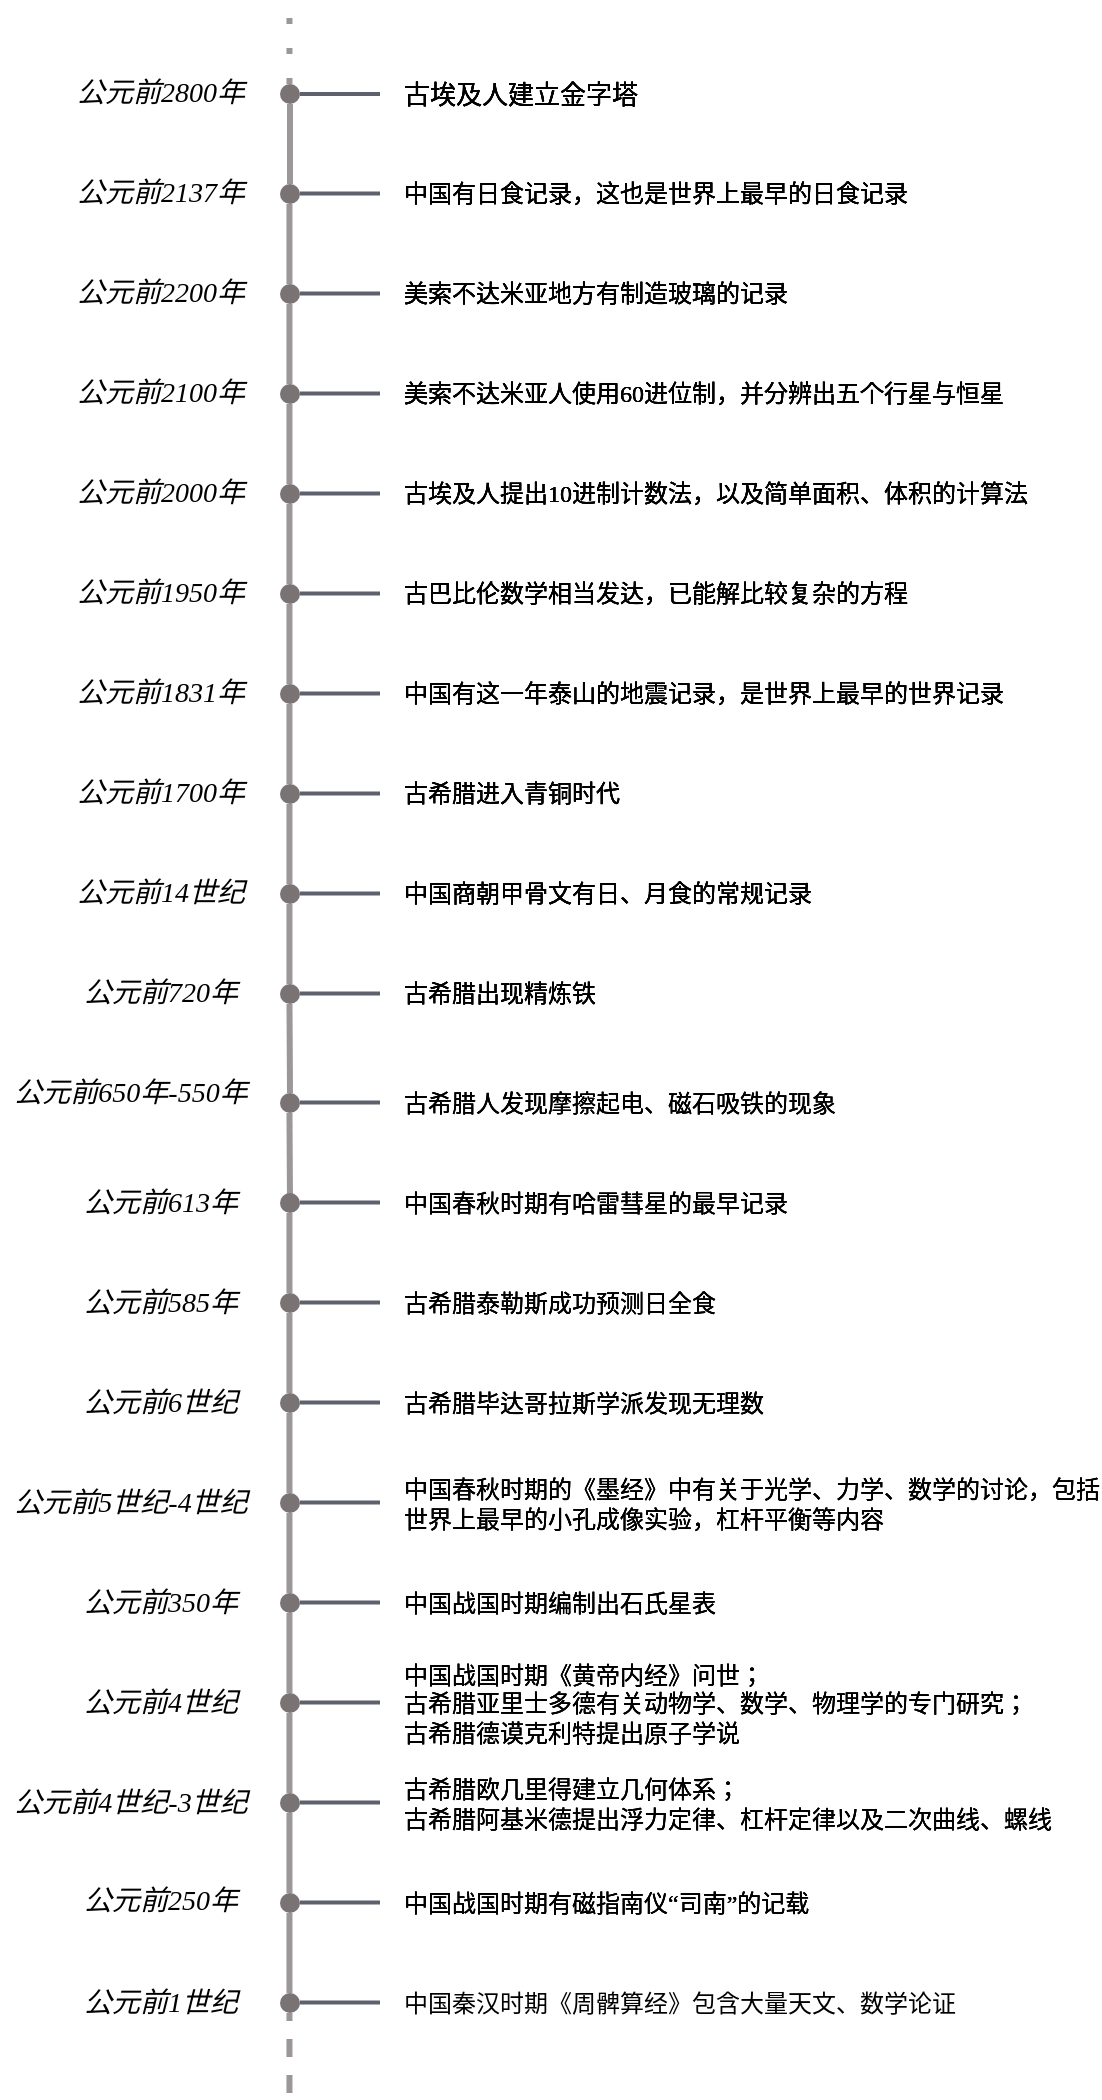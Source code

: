 <mxfile version="21.2.1" type="device">
  <diagram name="第 1 页" id="E8oEpTzGUvyuNaN51fWy">
    <mxGraphModel dx="1143" dy="477" grid="1" gridSize="10" guides="1" tooltips="1" connect="1" arrows="1" fold="1" page="1" pageScale="1" pageWidth="827" pageHeight="1169" math="0" shadow="0">
      <root>
        <mxCell id="0" />
        <mxCell id="1" parent="0" />
        <mxCell id="lFroKfWNAPlT9c4xP5ak-36" value="" style="ellipse;whiteSpace=wrap;html=1;aspect=fixed;strokeColor=none;fillColor=#7a7374;" vertex="1" parent="1">
          <mxGeometry x="180" y="80" width="10" height="10" as="geometry" />
        </mxCell>
        <mxCell id="lFroKfWNAPlT9c4xP5ak-37" value="" style="ellipse;whiteSpace=wrap;html=1;aspect=fixed;strokeColor=none;fillColor=#7a7374;" vertex="1" parent="1">
          <mxGeometry x="180" y="130" width="10" height="10" as="geometry" />
        </mxCell>
        <mxCell id="lFroKfWNAPlT9c4xP5ak-38" value="" style="ellipse;whiteSpace=wrap;html=1;aspect=fixed;strokeColor=none;fillColor=#7a7374;" vertex="1" parent="1">
          <mxGeometry x="180" y="180" width="10" height="10" as="geometry" />
        </mxCell>
        <mxCell id="lFroKfWNAPlT9c4xP5ak-39" value="" style="ellipse;whiteSpace=wrap;html=1;aspect=fixed;strokeColor=none;fillColor=#7a7374;" vertex="1" parent="1">
          <mxGeometry x="180" y="230" width="10" height="10" as="geometry" />
        </mxCell>
        <mxCell id="lFroKfWNAPlT9c4xP5ak-40" value="" style="ellipse;whiteSpace=wrap;html=1;aspect=fixed;strokeColor=none;fillColor=#7a7374;" vertex="1" parent="1">
          <mxGeometry x="180" y="280" width="10" height="10" as="geometry" />
        </mxCell>
        <mxCell id="lFroKfWNAPlT9c4xP5ak-41" value="" style="ellipse;whiteSpace=wrap;html=1;aspect=fixed;strokeColor=none;fillColor=#7a7374;" vertex="1" parent="1">
          <mxGeometry x="180" y="330" width="10" height="10" as="geometry" />
        </mxCell>
        <mxCell id="lFroKfWNAPlT9c4xP5ak-42" value="" style="ellipse;whiteSpace=wrap;html=1;aspect=fixed;strokeColor=none;fillColor=#7a7374;" vertex="1" parent="1">
          <mxGeometry x="180" y="380" width="10" height="10" as="geometry" />
        </mxCell>
        <mxCell id="lFroKfWNAPlT9c4xP5ak-43" value="" style="ellipse;whiteSpace=wrap;html=1;aspect=fixed;strokeColor=none;fillColor=#7a7374;" vertex="1" parent="1">
          <mxGeometry x="180" y="430" width="10" height="10" as="geometry" />
        </mxCell>
        <mxCell id="lFroKfWNAPlT9c4xP5ak-44" value="" style="ellipse;whiteSpace=wrap;html=1;aspect=fixed;strokeColor=none;fillColor=#7a7374;" vertex="1" parent="1">
          <mxGeometry x="180" y="480" width="10" height="10" as="geometry" />
        </mxCell>
        <mxCell id="lFroKfWNAPlT9c4xP5ak-45" value="" style="ellipse;whiteSpace=wrap;html=1;aspect=fixed;strokeColor=none;fillColor=#7a7374;" vertex="1" parent="1">
          <mxGeometry x="180" y="530" width="10" height="10" as="geometry" />
        </mxCell>
        <mxCell id="lFroKfWNAPlT9c4xP5ak-46" value="" style="ellipse;whiteSpace=wrap;html=1;aspect=fixed;strokeColor=none;fillColor=#7a7374;" vertex="1" parent="1">
          <mxGeometry x="180" y="584.5" width="10" height="10" as="geometry" />
        </mxCell>
        <mxCell id="lFroKfWNAPlT9c4xP5ak-47" value="" style="ellipse;whiteSpace=wrap;html=1;aspect=fixed;strokeColor=none;fillColor=#7a7374;" vertex="1" parent="1">
          <mxGeometry x="180" y="634.5" width="10" height="10" as="geometry" />
        </mxCell>
        <mxCell id="lFroKfWNAPlT9c4xP5ak-48" value="" style="ellipse;whiteSpace=wrap;html=1;aspect=fixed;strokeColor=none;fillColor=#7a7374;" vertex="1" parent="1">
          <mxGeometry x="180" y="684.5" width="10" height="10" as="geometry" />
        </mxCell>
        <mxCell id="lFroKfWNAPlT9c4xP5ak-49" value="" style="ellipse;whiteSpace=wrap;html=1;aspect=fixed;strokeColor=none;fillColor=#7a7374;" vertex="1" parent="1">
          <mxGeometry x="180" y="734.5" width="10" height="10" as="geometry" />
        </mxCell>
        <mxCell id="lFroKfWNAPlT9c4xP5ak-50" value="" style="ellipse;whiteSpace=wrap;html=1;aspect=fixed;strokeColor=none;fillColor=#7a7374;" vertex="1" parent="1">
          <mxGeometry x="180" y="784.5" width="10" height="10" as="geometry" />
        </mxCell>
        <mxCell id="lFroKfWNAPlT9c4xP5ak-51" value="" style="ellipse;whiteSpace=wrap;html=1;aspect=fixed;strokeColor=none;fillColor=#7a7374;" vertex="1" parent="1">
          <mxGeometry x="180" y="834.5" width="10" height="10" as="geometry" />
        </mxCell>
        <mxCell id="lFroKfWNAPlT9c4xP5ak-52" value="" style="ellipse;whiteSpace=wrap;html=1;aspect=fixed;strokeColor=none;fillColor=#7a7374;" vertex="1" parent="1">
          <mxGeometry x="180" y="884.5" width="10" height="10" as="geometry" />
        </mxCell>
        <mxCell id="lFroKfWNAPlT9c4xP5ak-53" value="" style="ellipse;whiteSpace=wrap;html=1;aspect=fixed;strokeColor=none;fillColor=#7a7374;" vertex="1" parent="1">
          <mxGeometry x="180" y="934.5" width="10" height="10" as="geometry" />
        </mxCell>
        <mxCell id="lFroKfWNAPlT9c4xP5ak-54" value="" style="ellipse;whiteSpace=wrap;html=1;aspect=fixed;strokeColor=none;fillColor=#7a7374;" vertex="1" parent="1">
          <mxGeometry x="180" y="984.5" width="10" height="10" as="geometry" />
        </mxCell>
        <mxCell id="lFroKfWNAPlT9c4xP5ak-55" value="" style="ellipse;whiteSpace=wrap;html=1;aspect=fixed;strokeColor=none;fillColor=#7a7374;" vertex="1" parent="1">
          <mxGeometry x="180" y="1034.5" width="10" height="10" as="geometry" />
        </mxCell>
        <mxCell id="lFroKfWNAPlT9c4xP5ak-58" value="" style="endArrow=none;html=1;rounded=1;entryX=0.5;entryY=1;entryDx=0;entryDy=0;exitX=0.5;exitY=0;exitDx=0;exitDy=0;strokeColor=#7a7374;strokeWidth=3;opacity=75;" edge="1" parent="1" source="lFroKfWNAPlT9c4xP5ak-37" target="lFroKfWNAPlT9c4xP5ak-36">
          <mxGeometry width="50" height="50" relative="1" as="geometry">
            <mxPoint x="200" y="130" as="sourcePoint" />
            <mxPoint x="260" y="100" as="targetPoint" />
          </mxGeometry>
        </mxCell>
        <mxCell id="lFroKfWNAPlT9c4xP5ak-59" value="" style="endArrow=none;html=1;rounded=1;entryX=0.5;entryY=1;entryDx=0;entryDy=0;exitX=0.5;exitY=0;exitDx=0;exitDy=0;strokeColor=#7a7374;strokeWidth=3;opacity=75;dashed=1;dashPattern=1 4;" edge="1" parent="1">
          <mxGeometry width="50" height="50" relative="1" as="geometry">
            <mxPoint x="184.74" y="80" as="sourcePoint" />
            <mxPoint x="184.74" y="40" as="targetPoint" />
          </mxGeometry>
        </mxCell>
        <mxCell id="lFroKfWNAPlT9c4xP5ak-60" value="" style="endArrow=none;html=1;rounded=1;entryX=0.5;entryY=1;entryDx=0;entryDy=0;exitX=0.5;exitY=0;exitDx=0;exitDy=0;strokeColor=#7a7374;strokeWidth=3;opacity=75;" edge="1" parent="1">
          <mxGeometry width="50" height="50" relative="1" as="geometry">
            <mxPoint x="184.74" y="180" as="sourcePoint" />
            <mxPoint x="184.74" y="140" as="targetPoint" />
          </mxGeometry>
        </mxCell>
        <mxCell id="lFroKfWNAPlT9c4xP5ak-61" value="" style="endArrow=none;html=1;rounded=1;entryX=0.5;entryY=1;entryDx=0;entryDy=0;exitX=0.5;exitY=0;exitDx=0;exitDy=0;strokeColor=#7a7374;strokeWidth=3;opacity=75;" edge="1" parent="1">
          <mxGeometry width="50" height="50" relative="1" as="geometry">
            <mxPoint x="184.74" y="230" as="sourcePoint" />
            <mxPoint x="184.74" y="190" as="targetPoint" />
          </mxGeometry>
        </mxCell>
        <mxCell id="lFroKfWNAPlT9c4xP5ak-62" value="" style="endArrow=none;html=1;rounded=1;entryX=0.5;entryY=1;entryDx=0;entryDy=0;exitX=0.5;exitY=0;exitDx=0;exitDy=0;strokeColor=#7a7374;strokeWidth=3;opacity=75;" edge="1" parent="1">
          <mxGeometry width="50" height="50" relative="1" as="geometry">
            <mxPoint x="184.74" y="280" as="sourcePoint" />
            <mxPoint x="184.74" y="240" as="targetPoint" />
          </mxGeometry>
        </mxCell>
        <mxCell id="lFroKfWNAPlT9c4xP5ak-63" value="" style="endArrow=none;html=1;rounded=1;entryX=0.5;entryY=1;entryDx=0;entryDy=0;exitX=0.5;exitY=0;exitDx=0;exitDy=0;strokeColor=#7a7374;strokeWidth=3;opacity=75;" edge="1" parent="1">
          <mxGeometry width="50" height="50" relative="1" as="geometry">
            <mxPoint x="184.74" y="330" as="sourcePoint" />
            <mxPoint x="184.74" y="290" as="targetPoint" />
          </mxGeometry>
        </mxCell>
        <mxCell id="lFroKfWNAPlT9c4xP5ak-64" value="" style="endArrow=none;html=1;rounded=1;entryX=0.5;entryY=1;entryDx=0;entryDy=0;exitX=0.5;exitY=0;exitDx=0;exitDy=0;strokeColor=#7a7374;strokeWidth=3;opacity=75;" edge="1" parent="1">
          <mxGeometry width="50" height="50" relative="1" as="geometry">
            <mxPoint x="184.74" y="380" as="sourcePoint" />
            <mxPoint x="184.74" y="340" as="targetPoint" />
          </mxGeometry>
        </mxCell>
        <mxCell id="lFroKfWNAPlT9c4xP5ak-65" value="" style="endArrow=none;html=1;rounded=1;entryX=0.5;entryY=1;entryDx=0;entryDy=0;exitX=0.5;exitY=0;exitDx=0;exitDy=0;strokeColor=#7a7374;strokeWidth=3;opacity=75;" edge="1" parent="1">
          <mxGeometry width="50" height="50" relative="1" as="geometry">
            <mxPoint x="184.74" y="430" as="sourcePoint" />
            <mxPoint x="184.74" y="390" as="targetPoint" />
          </mxGeometry>
        </mxCell>
        <mxCell id="lFroKfWNAPlT9c4xP5ak-66" value="" style="endArrow=none;html=1;rounded=1;entryX=0.5;entryY=1;entryDx=0;entryDy=0;exitX=0.5;exitY=0;exitDx=0;exitDy=0;strokeColor=#7a7374;strokeWidth=3;opacity=75;" edge="1" parent="1">
          <mxGeometry width="50" height="50" relative="1" as="geometry">
            <mxPoint x="184.74" y="480" as="sourcePoint" />
            <mxPoint x="184.74" y="440" as="targetPoint" />
          </mxGeometry>
        </mxCell>
        <mxCell id="lFroKfWNAPlT9c4xP5ak-67" value="" style="endArrow=none;html=1;rounded=1;entryX=0.5;entryY=1;entryDx=0;entryDy=0;exitX=0.5;exitY=0;exitDx=0;exitDy=0;strokeColor=#7a7374;strokeWidth=3;opacity=75;" edge="1" parent="1">
          <mxGeometry width="50" height="50" relative="1" as="geometry">
            <mxPoint x="184.74" y="530" as="sourcePoint" />
            <mxPoint x="184.74" y="490" as="targetPoint" />
          </mxGeometry>
        </mxCell>
        <mxCell id="lFroKfWNAPlT9c4xP5ak-69" value="" style="endArrow=none;html=1;rounded=1;entryX=0.5;entryY=1;entryDx=0;entryDy=0;strokeColor=#7a7374;strokeWidth=3;opacity=75;exitX=0.5;exitY=0;exitDx=0;exitDy=0;" edge="1" parent="1" source="lFroKfWNAPlT9c4xP5ak-46">
          <mxGeometry width="50" height="50" relative="1" as="geometry">
            <mxPoint x="185" y="580" as="sourcePoint" />
            <mxPoint x="184.74" y="540" as="targetPoint" />
          </mxGeometry>
        </mxCell>
        <mxCell id="lFroKfWNAPlT9c4xP5ak-70" value="" style="endArrow=none;html=1;rounded=1;entryX=0.5;entryY=1;entryDx=0;entryDy=0;strokeColor=#7a7374;strokeWidth=3;opacity=75;exitX=0.5;exitY=0;exitDx=0;exitDy=0;" edge="1" parent="1">
          <mxGeometry width="50" height="50" relative="1" as="geometry">
            <mxPoint x="185" y="639.5" as="sourcePoint" />
            <mxPoint x="184.74" y="594.5" as="targetPoint" />
          </mxGeometry>
        </mxCell>
        <mxCell id="lFroKfWNAPlT9c4xP5ak-71" value="" style="endArrow=none;html=1;rounded=1;entryX=0.5;entryY=1;entryDx=0;entryDy=0;exitX=0.5;exitY=0;exitDx=0;exitDy=0;strokeColor=#7a7374;strokeWidth=3;opacity=75;" edge="1" parent="1">
          <mxGeometry width="50" height="50" relative="1" as="geometry">
            <mxPoint x="184.74" y="684.5" as="sourcePoint" />
            <mxPoint x="184.74" y="644.5" as="targetPoint" />
          </mxGeometry>
        </mxCell>
        <mxCell id="lFroKfWNAPlT9c4xP5ak-72" value="" style="endArrow=none;html=1;rounded=1;entryX=0.5;entryY=1;entryDx=0;entryDy=0;exitX=0.5;exitY=0;exitDx=0;exitDy=0;strokeColor=#7a7374;strokeWidth=3;opacity=75;" edge="1" parent="1">
          <mxGeometry width="50" height="50" relative="1" as="geometry">
            <mxPoint x="184.74" y="734.5" as="sourcePoint" />
            <mxPoint x="184.74" y="694.5" as="targetPoint" />
          </mxGeometry>
        </mxCell>
        <mxCell id="lFroKfWNAPlT9c4xP5ak-73" value="" style="endArrow=none;html=1;rounded=1;entryX=0.5;entryY=1;entryDx=0;entryDy=0;exitX=0.5;exitY=0;exitDx=0;exitDy=0;strokeColor=#7a7374;strokeWidth=3;opacity=75;" edge="1" parent="1">
          <mxGeometry width="50" height="50" relative="1" as="geometry">
            <mxPoint x="184.74" y="784.5" as="sourcePoint" />
            <mxPoint x="184.74" y="744.5" as="targetPoint" />
          </mxGeometry>
        </mxCell>
        <mxCell id="lFroKfWNAPlT9c4xP5ak-74" value="" style="endArrow=none;html=1;rounded=1;entryX=0.5;entryY=1;entryDx=0;entryDy=0;exitX=0.5;exitY=0;exitDx=0;exitDy=0;strokeColor=#7a7374;strokeWidth=3;opacity=75;" edge="1" parent="1">
          <mxGeometry width="50" height="50" relative="1" as="geometry">
            <mxPoint x="184.74" y="834.5" as="sourcePoint" />
            <mxPoint x="184.74" y="794.5" as="targetPoint" />
          </mxGeometry>
        </mxCell>
        <mxCell id="lFroKfWNAPlT9c4xP5ak-75" value="" style="endArrow=none;html=1;rounded=1;entryX=0.5;entryY=1;entryDx=0;entryDy=0;exitX=0.5;exitY=0;exitDx=0;exitDy=0;strokeColor=#7a7374;strokeWidth=3;opacity=75;" edge="1" parent="1">
          <mxGeometry width="50" height="50" relative="1" as="geometry">
            <mxPoint x="184.74" y="884.5" as="sourcePoint" />
            <mxPoint x="184.74" y="844.5" as="targetPoint" />
          </mxGeometry>
        </mxCell>
        <mxCell id="lFroKfWNAPlT9c4xP5ak-76" value="" style="endArrow=none;html=1;rounded=1;entryX=0.5;entryY=1;entryDx=0;entryDy=0;exitX=0.5;exitY=0;exitDx=0;exitDy=0;strokeColor=#7a7374;strokeWidth=3;opacity=75;" edge="1" parent="1">
          <mxGeometry width="50" height="50" relative="1" as="geometry">
            <mxPoint x="184.74" y="934.5" as="sourcePoint" />
            <mxPoint x="184.74" y="894.5" as="targetPoint" />
          </mxGeometry>
        </mxCell>
        <mxCell id="lFroKfWNAPlT9c4xP5ak-77" value="" style="endArrow=none;html=1;rounded=1;entryX=0.5;entryY=1;entryDx=0;entryDy=0;exitX=0.5;exitY=0;exitDx=0;exitDy=0;strokeColor=#7a7374;strokeWidth=3;opacity=75;" edge="1" parent="1">
          <mxGeometry width="50" height="50" relative="1" as="geometry">
            <mxPoint x="184.74" y="984.5" as="sourcePoint" />
            <mxPoint x="184.74" y="944.5" as="targetPoint" />
          </mxGeometry>
        </mxCell>
        <mxCell id="lFroKfWNAPlT9c4xP5ak-78" value="" style="endArrow=none;html=1;rounded=1;entryX=0.5;entryY=1;entryDx=0;entryDy=0;exitX=0.5;exitY=0;exitDx=0;exitDy=0;strokeColor=#7a7374;strokeWidth=3;opacity=75;" edge="1" parent="1">
          <mxGeometry width="50" height="50" relative="1" as="geometry">
            <mxPoint x="184.74" y="1034.5" as="sourcePoint" />
            <mxPoint x="184.74" y="994.5" as="targetPoint" />
          </mxGeometry>
        </mxCell>
        <mxCell id="lFroKfWNAPlT9c4xP5ak-79" value="" style="endArrow=none;html=1;rounded=1;entryX=0.5;entryY=1;entryDx=0;entryDy=0;exitX=0.5;exitY=0;exitDx=0;exitDy=0;strokeColor=#7a7374;strokeWidth=3;opacity=75;dashed=1;" edge="1" parent="1">
          <mxGeometry width="50" height="50" relative="1" as="geometry">
            <mxPoint x="184.74" y="1084.5" as="sourcePoint" />
            <mxPoint x="184.74" y="1044.5" as="targetPoint" />
          </mxGeometry>
        </mxCell>
        <mxCell id="lFroKfWNAPlT9c4xP5ak-86" value="&lt;font style=&quot;font-size: 14px;&quot;&gt;&lt;i&gt;公元前2800年&lt;/i&gt;&lt;/font&gt;" style="text;strokeColor=none;fillColor=none;html=1;fontSize=7;fontStyle=0;verticalAlign=middle;align=center;fontFamily=Comic Sans MS;" vertex="1" parent="1">
          <mxGeometry x="70" y="75" width="100" height="20" as="geometry" />
        </mxCell>
        <mxCell id="lFroKfWNAPlT9c4xP5ak-102" value="" style="endArrow=none;html=1;rounded=1;exitX=1;exitY=0.5;exitDx=0;exitDy=0;strokeColor=#5e616d;strokeWidth=2;" edge="1" parent="1" source="lFroKfWNAPlT9c4xP5ak-36">
          <mxGeometry width="50" height="50" relative="1" as="geometry">
            <mxPoint x="260" y="95" as="sourcePoint" />
            <mxPoint x="230" y="85" as="targetPoint" />
          </mxGeometry>
        </mxCell>
        <mxCell id="lFroKfWNAPlT9c4xP5ak-103" value="" style="endArrow=none;html=1;rounded=1;exitX=1;exitY=0.5;exitDx=0;exitDy=0;strokeColor=#5e616d;strokeWidth=2;" edge="1" parent="1">
          <mxGeometry width="50" height="50" relative="1" as="geometry">
            <mxPoint x="190" y="134.69" as="sourcePoint" />
            <mxPoint x="230" y="134.69" as="targetPoint" />
          </mxGeometry>
        </mxCell>
        <mxCell id="lFroKfWNAPlT9c4xP5ak-104" value="" style="endArrow=none;html=1;rounded=1;exitX=1;exitY=0.5;exitDx=0;exitDy=0;strokeColor=#5e616d;strokeWidth=2;" edge="1" parent="1">
          <mxGeometry width="50" height="50" relative="1" as="geometry">
            <mxPoint x="190" y="184.69" as="sourcePoint" />
            <mxPoint x="230" y="184.69" as="targetPoint" />
          </mxGeometry>
        </mxCell>
        <mxCell id="lFroKfWNAPlT9c4xP5ak-105" value="" style="endArrow=none;html=1;rounded=1;exitX=1;exitY=0.5;exitDx=0;exitDy=0;strokeColor=#5e616d;strokeWidth=2;" edge="1" parent="1">
          <mxGeometry width="50" height="50" relative="1" as="geometry">
            <mxPoint x="190" y="234.69" as="sourcePoint" />
            <mxPoint x="230" y="234.69" as="targetPoint" />
          </mxGeometry>
        </mxCell>
        <mxCell id="lFroKfWNAPlT9c4xP5ak-106" value="" style="endArrow=none;html=1;rounded=1;exitX=1;exitY=0.5;exitDx=0;exitDy=0;strokeColor=#5e616d;strokeWidth=2;" edge="1" parent="1">
          <mxGeometry width="50" height="50" relative="1" as="geometry">
            <mxPoint x="190" y="284.69" as="sourcePoint" />
            <mxPoint x="230" y="284.69" as="targetPoint" />
          </mxGeometry>
        </mxCell>
        <mxCell id="lFroKfWNAPlT9c4xP5ak-107" value="" style="endArrow=none;html=1;rounded=1;exitX=1;exitY=0.5;exitDx=0;exitDy=0;strokeColor=#5e616d;strokeWidth=2;" edge="1" parent="1">
          <mxGeometry width="50" height="50" relative="1" as="geometry">
            <mxPoint x="190" y="334.69" as="sourcePoint" />
            <mxPoint x="230" y="334.69" as="targetPoint" />
          </mxGeometry>
        </mxCell>
        <mxCell id="lFroKfWNAPlT9c4xP5ak-108" value="" style="endArrow=none;html=1;rounded=1;exitX=1;exitY=0.5;exitDx=0;exitDy=0;strokeColor=#5e616d;strokeWidth=2;" edge="1" parent="1">
          <mxGeometry width="50" height="50" relative="1" as="geometry">
            <mxPoint x="190" y="384.69" as="sourcePoint" />
            <mxPoint x="230" y="384.69" as="targetPoint" />
          </mxGeometry>
        </mxCell>
        <mxCell id="lFroKfWNAPlT9c4xP5ak-109" value="" style="endArrow=none;html=1;rounded=1;exitX=1;exitY=0.5;exitDx=0;exitDy=0;strokeColor=#5e616d;strokeWidth=2;" edge="1" parent="1">
          <mxGeometry width="50" height="50" relative="1" as="geometry">
            <mxPoint x="190" y="434.69" as="sourcePoint" />
            <mxPoint x="230" y="434.69" as="targetPoint" />
          </mxGeometry>
        </mxCell>
        <mxCell id="lFroKfWNAPlT9c4xP5ak-110" value="" style="endArrow=none;html=1;rounded=1;exitX=1;exitY=0.5;exitDx=0;exitDy=0;strokeColor=#5e616d;strokeWidth=2;" edge="1" parent="1">
          <mxGeometry width="50" height="50" relative="1" as="geometry">
            <mxPoint x="190" y="484.69" as="sourcePoint" />
            <mxPoint x="230" y="484.69" as="targetPoint" />
          </mxGeometry>
        </mxCell>
        <mxCell id="lFroKfWNAPlT9c4xP5ak-111" value="" style="endArrow=none;html=1;rounded=1;exitX=1;exitY=0.5;exitDx=0;exitDy=0;strokeColor=#5e616d;strokeWidth=2;" edge="1" parent="1">
          <mxGeometry width="50" height="50" relative="1" as="geometry">
            <mxPoint x="190" y="534.69" as="sourcePoint" />
            <mxPoint x="230" y="534.69" as="targetPoint" />
          </mxGeometry>
        </mxCell>
        <mxCell id="lFroKfWNAPlT9c4xP5ak-112" value="" style="endArrow=none;html=1;rounded=1;exitX=1;exitY=0.5;exitDx=0;exitDy=0;strokeColor=#5e616d;strokeWidth=2;" edge="1" parent="1">
          <mxGeometry width="50" height="50" relative="1" as="geometry">
            <mxPoint x="190" y="589.19" as="sourcePoint" />
            <mxPoint x="230" y="589.19" as="targetPoint" />
          </mxGeometry>
        </mxCell>
        <mxCell id="lFroKfWNAPlT9c4xP5ak-113" value="" style="endArrow=none;html=1;rounded=1;exitX=1;exitY=0.5;exitDx=0;exitDy=0;strokeColor=#5e616d;strokeWidth=2;" edge="1" parent="1">
          <mxGeometry width="50" height="50" relative="1" as="geometry">
            <mxPoint x="190" y="639.19" as="sourcePoint" />
            <mxPoint x="230" y="639.19" as="targetPoint" />
          </mxGeometry>
        </mxCell>
        <mxCell id="lFroKfWNAPlT9c4xP5ak-114" value="" style="endArrow=none;html=1;rounded=1;exitX=1;exitY=0.5;exitDx=0;exitDy=0;strokeColor=#5e616d;strokeWidth=2;" edge="1" parent="1">
          <mxGeometry width="50" height="50" relative="1" as="geometry">
            <mxPoint x="190" y="689.19" as="sourcePoint" />
            <mxPoint x="230" y="689.19" as="targetPoint" />
          </mxGeometry>
        </mxCell>
        <mxCell id="lFroKfWNAPlT9c4xP5ak-115" value="" style="endArrow=none;html=1;rounded=1;exitX=1;exitY=0.5;exitDx=0;exitDy=0;strokeColor=#5e616d;strokeWidth=2;" edge="1" parent="1">
          <mxGeometry width="50" height="50" relative="1" as="geometry">
            <mxPoint x="190" y="739.19" as="sourcePoint" />
            <mxPoint x="230" y="739.19" as="targetPoint" />
          </mxGeometry>
        </mxCell>
        <mxCell id="lFroKfWNAPlT9c4xP5ak-116" value="" style="endArrow=none;html=1;rounded=1;exitX=1;exitY=0.5;exitDx=0;exitDy=0;strokeColor=#5e616d;strokeWidth=2;" edge="1" parent="1">
          <mxGeometry width="50" height="50" relative="1" as="geometry">
            <mxPoint x="190" y="789.19" as="sourcePoint" />
            <mxPoint x="230" y="789.19" as="targetPoint" />
          </mxGeometry>
        </mxCell>
        <mxCell id="lFroKfWNAPlT9c4xP5ak-117" value="" style="endArrow=none;html=1;rounded=1;exitX=1;exitY=0.5;exitDx=0;exitDy=0;strokeColor=#5e616d;strokeWidth=2;" edge="1" parent="1">
          <mxGeometry width="50" height="50" relative="1" as="geometry">
            <mxPoint x="190" y="839.19" as="sourcePoint" />
            <mxPoint x="230" y="839.19" as="targetPoint" />
          </mxGeometry>
        </mxCell>
        <mxCell id="lFroKfWNAPlT9c4xP5ak-118" value="" style="endArrow=none;html=1;rounded=1;exitX=1;exitY=0.5;exitDx=0;exitDy=0;strokeColor=#5e616d;strokeWidth=2;" edge="1" parent="1">
          <mxGeometry width="50" height="50" relative="1" as="geometry">
            <mxPoint x="190" y="889.19" as="sourcePoint" />
            <mxPoint x="230" y="889.19" as="targetPoint" />
          </mxGeometry>
        </mxCell>
        <mxCell id="lFroKfWNAPlT9c4xP5ak-119" value="" style="endArrow=none;html=1;rounded=1;exitX=1;exitY=0.5;exitDx=0;exitDy=0;strokeColor=#5e616d;strokeWidth=2;" edge="1" parent="1">
          <mxGeometry width="50" height="50" relative="1" as="geometry">
            <mxPoint x="190" y="939.19" as="sourcePoint" />
            <mxPoint x="230" y="939.19" as="targetPoint" />
          </mxGeometry>
        </mxCell>
        <mxCell id="lFroKfWNAPlT9c4xP5ak-120" value="" style="endArrow=none;html=1;rounded=1;exitX=1;exitY=0.5;exitDx=0;exitDy=0;strokeColor=#5e616d;strokeWidth=2;" edge="1" parent="1">
          <mxGeometry width="50" height="50" relative="1" as="geometry">
            <mxPoint x="190" y="989.19" as="sourcePoint" />
            <mxPoint x="230" y="989.19" as="targetPoint" />
          </mxGeometry>
        </mxCell>
        <mxCell id="lFroKfWNAPlT9c4xP5ak-121" value="" style="endArrow=none;html=1;rounded=1;exitX=1;exitY=0.5;exitDx=0;exitDy=0;strokeColor=#5e616d;strokeWidth=2;" edge="1" parent="1">
          <mxGeometry width="50" height="50" relative="1" as="geometry">
            <mxPoint x="190" y="1039.19" as="sourcePoint" />
            <mxPoint x="230" y="1039.19" as="targetPoint" />
          </mxGeometry>
        </mxCell>
        <mxCell id="lFroKfWNAPlT9c4xP5ak-122" value="&lt;font style=&quot;font-size: 14px;&quot;&gt;&lt;i&gt;公元前2137年&lt;/i&gt;&lt;/font&gt;" style="text;strokeColor=none;fillColor=none;html=1;fontSize=7;fontStyle=0;verticalAlign=middle;align=center;fontFamily=Comic Sans MS;" vertex="1" parent="1">
          <mxGeometry x="70" y="125" width="100" height="20" as="geometry" />
        </mxCell>
        <mxCell id="lFroKfWNAPlT9c4xP5ak-123" value="&lt;font style=&quot;font-size: 14px;&quot;&gt;&lt;i&gt;公元前2200年&lt;/i&gt;&lt;/font&gt;" style="text;strokeColor=none;fillColor=none;html=1;fontSize=7;fontStyle=0;verticalAlign=middle;align=center;fontFamily=Comic Sans MS;" vertex="1" parent="1">
          <mxGeometry x="70" y="175" width="100" height="20" as="geometry" />
        </mxCell>
        <mxCell id="lFroKfWNAPlT9c4xP5ak-124" value="&lt;font style=&quot;font-size: 14px;&quot;&gt;&lt;i&gt;公元前2100年&lt;/i&gt;&lt;/font&gt;" style="text;strokeColor=none;fillColor=none;html=1;fontSize=7;fontStyle=0;verticalAlign=middle;align=center;fontFamily=Comic Sans MS;" vertex="1" parent="1">
          <mxGeometry x="70" y="225" width="100" height="20" as="geometry" />
        </mxCell>
        <mxCell id="lFroKfWNAPlT9c4xP5ak-125" value="&lt;font style=&quot;font-size: 14px;&quot;&gt;&lt;i&gt;公元前2000年&lt;/i&gt;&lt;/font&gt;" style="text;strokeColor=none;fillColor=none;html=1;fontSize=7;fontStyle=0;verticalAlign=middle;align=center;fontFamily=Comic Sans MS;" vertex="1" parent="1">
          <mxGeometry x="70" y="275" width="100" height="20" as="geometry" />
        </mxCell>
        <mxCell id="lFroKfWNAPlT9c4xP5ak-126" value="&lt;font style=&quot;font-size: 14px;&quot;&gt;&lt;i&gt;公元前1950年&lt;/i&gt;&lt;/font&gt;" style="text;strokeColor=none;fillColor=none;html=1;fontSize=7;fontStyle=0;verticalAlign=middle;align=center;fontFamily=Comic Sans MS;" vertex="1" parent="1">
          <mxGeometry x="70" y="325" width="100" height="20" as="geometry" />
        </mxCell>
        <mxCell id="lFroKfWNAPlT9c4xP5ak-127" value="&lt;font style=&quot;font-size: 14px;&quot;&gt;&lt;i&gt;公元前1831年&lt;/i&gt;&lt;/font&gt;" style="text;strokeColor=none;fillColor=none;html=1;fontSize=7;fontStyle=0;verticalAlign=middle;align=center;fontFamily=Comic Sans MS;" vertex="1" parent="1">
          <mxGeometry x="70" y="374.5" width="100" height="20" as="geometry" />
        </mxCell>
        <mxCell id="lFroKfWNAPlT9c4xP5ak-128" value="&lt;font style=&quot;font-size: 14px;&quot;&gt;&lt;i&gt;公元前1700年&lt;/i&gt;&lt;/font&gt;" style="text;strokeColor=none;fillColor=none;html=1;fontSize=7;fontStyle=0;verticalAlign=middle;align=center;fontFamily=Comic Sans MS;" vertex="1" parent="1">
          <mxGeometry x="70" y="424.5" width="100" height="20" as="geometry" />
        </mxCell>
        <mxCell id="lFroKfWNAPlT9c4xP5ak-129" value="&lt;font style=&quot;font-size: 14px;&quot;&gt;&lt;i&gt;公元前14世纪&lt;/i&gt;&lt;/font&gt;" style="text;strokeColor=none;fillColor=none;html=1;fontSize=7;fontStyle=0;verticalAlign=middle;align=center;fontFamily=Comic Sans MS;" vertex="1" parent="1">
          <mxGeometry x="70" y="474.5" width="100" height="20" as="geometry" />
        </mxCell>
        <mxCell id="lFroKfWNAPlT9c4xP5ak-130" value="&lt;font style=&quot;font-size: 14px;&quot;&gt;&lt;i&gt;公元前720年&lt;/i&gt;&lt;/font&gt;" style="text;strokeColor=none;fillColor=none;html=1;fontSize=7;fontStyle=0;verticalAlign=middle;align=center;fontFamily=Comic Sans MS;" vertex="1" parent="1">
          <mxGeometry x="70" y="524.5" width="100" height="20" as="geometry" />
        </mxCell>
        <mxCell id="lFroKfWNAPlT9c4xP5ak-131" value="&lt;font style=&quot;font-size: 14px;&quot;&gt;&lt;i&gt;公元前650年-550年&lt;/i&gt;&lt;/font&gt;" style="text;strokeColor=none;fillColor=none;html=1;fontSize=7;fontStyle=0;verticalAlign=middle;align=center;fontFamily=Comic Sans MS;" vertex="1" parent="1">
          <mxGeometry x="40" y="574.5" width="130" height="20" as="geometry" />
        </mxCell>
        <mxCell id="lFroKfWNAPlT9c4xP5ak-132" value="&lt;font style=&quot;font-size: 14px;&quot;&gt;&lt;i&gt;公元前613年&lt;/i&gt;&lt;/font&gt;" style="text;strokeColor=none;fillColor=none;html=1;fontSize=7;fontStyle=0;verticalAlign=middle;align=center;fontFamily=Comic Sans MS;" vertex="1" parent="1">
          <mxGeometry x="70" y="629.5" width="100" height="20" as="geometry" />
        </mxCell>
        <mxCell id="lFroKfWNAPlT9c4xP5ak-133" value="&lt;font style=&quot;font-size: 14px;&quot;&gt;&lt;i&gt;公元前585年&lt;/i&gt;&lt;/font&gt;" style="text;strokeColor=none;fillColor=none;html=1;fontSize=7;fontStyle=0;verticalAlign=middle;align=center;fontFamily=Comic Sans MS;" vertex="1" parent="1">
          <mxGeometry x="70" y="679.75" width="100" height="20" as="geometry" />
        </mxCell>
        <mxCell id="lFroKfWNAPlT9c4xP5ak-134" value="&lt;font style=&quot;font-size: 14px;&quot;&gt;&lt;i&gt;公元前6世纪&lt;/i&gt;&lt;/font&gt;" style="text;strokeColor=none;fillColor=none;html=1;fontSize=7;fontStyle=0;verticalAlign=middle;align=center;fontFamily=Comic Sans MS;" vertex="1" parent="1">
          <mxGeometry x="70" y="729.75" width="100" height="20" as="geometry" />
        </mxCell>
        <mxCell id="lFroKfWNAPlT9c4xP5ak-135" value="&lt;font style=&quot;font-size: 14px;&quot;&gt;&lt;i&gt;公元前5世纪-4世纪&lt;/i&gt;&lt;/font&gt;" style="text;strokeColor=none;fillColor=none;html=1;fontSize=7;fontStyle=0;verticalAlign=middle;align=center;fontFamily=Comic Sans MS;" vertex="1" parent="1">
          <mxGeometry x="40" y="779.75" width="130" height="20" as="geometry" />
        </mxCell>
        <mxCell id="lFroKfWNAPlT9c4xP5ak-136" value="&lt;font style=&quot;font-size: 14px;&quot;&gt;&lt;i&gt;公元前350年&lt;/i&gt;&lt;/font&gt;" style="text;strokeColor=none;fillColor=none;html=1;fontSize=7;fontStyle=0;verticalAlign=middle;align=center;fontFamily=Comic Sans MS;" vertex="1" parent="1">
          <mxGeometry x="70" y="829.75" width="100" height="20" as="geometry" />
        </mxCell>
        <mxCell id="lFroKfWNAPlT9c4xP5ak-137" value="&lt;font style=&quot;font-size: 14px;&quot;&gt;&lt;i&gt;公元前4世纪&lt;/i&gt;&lt;/font&gt;" style="text;strokeColor=none;fillColor=none;html=1;fontSize=7;fontStyle=0;verticalAlign=middle;align=center;fontFamily=Comic Sans MS;" vertex="1" parent="1">
          <mxGeometry x="70" y="879.75" width="100" height="20" as="geometry" />
        </mxCell>
        <mxCell id="lFroKfWNAPlT9c4xP5ak-138" value="&lt;font style=&quot;font-size: 14px;&quot;&gt;&lt;i&gt;公元前4世纪-3世纪&lt;/i&gt;&lt;/font&gt;" style="text;strokeColor=none;fillColor=none;html=1;fontSize=7;fontStyle=0;verticalAlign=middle;align=center;fontFamily=Comic Sans MS;" vertex="1" parent="1">
          <mxGeometry x="40" y="929.75" width="130" height="20" as="geometry" />
        </mxCell>
        <mxCell id="lFroKfWNAPlT9c4xP5ak-139" value="&lt;font style=&quot;font-size: 14px;&quot;&gt;&lt;i&gt;公元前250年&lt;/i&gt;&lt;/font&gt;" style="text;strokeColor=none;fillColor=none;html=1;fontSize=7;fontStyle=0;verticalAlign=middle;align=center;fontFamily=Comic Sans MS;" vertex="1" parent="1">
          <mxGeometry x="70" y="979.25" width="100" height="20" as="geometry" />
        </mxCell>
        <mxCell id="lFroKfWNAPlT9c4xP5ak-140" value="&lt;font style=&quot;font-size: 14px;&quot;&gt;&lt;i&gt;公元前1世纪&lt;/i&gt;&lt;/font&gt;" style="text;strokeColor=none;fillColor=none;html=1;fontSize=7;fontStyle=0;verticalAlign=middle;align=center;fontFamily=Comic Sans MS;" vertex="1" parent="1">
          <mxGeometry x="70" y="1029.5" width="100" height="20" as="geometry" />
        </mxCell>
        <mxCell id="lFroKfWNAPlT9c4xP5ak-141" value="&lt;font face=&quot;Times New Roman&quot; style=&quot;font-size: 13px;&quot;&gt;古埃及人建立金字塔&lt;/font&gt;" style="text;html=1;strokeColor=none;fillColor=none;align=left;verticalAlign=middle;whiteSpace=wrap;rounded=0;" vertex="1" parent="1">
          <mxGeometry x="240" y="75" width="150" height="20" as="geometry" />
        </mxCell>
        <mxCell id="lFroKfWNAPlT9c4xP5ak-142" value="&lt;font face=&quot;Times New Roman&quot;&gt;中国有日食记录，这也是世界上最早的日食记录&lt;/font&gt;" style="text;html=1;strokeColor=none;fillColor=none;align=left;verticalAlign=middle;whiteSpace=wrap;rounded=0;" vertex="1" parent="1">
          <mxGeometry x="240" y="125" width="300" height="20" as="geometry" />
        </mxCell>
        <mxCell id="lFroKfWNAPlT9c4xP5ak-143" value="&lt;font face=&quot;Times New Roman&quot;&gt;美索不达米亚地方有制造玻璃的记录&lt;/font&gt;" style="text;html=1;strokeColor=none;fillColor=none;align=left;verticalAlign=middle;whiteSpace=wrap;rounded=0;" vertex="1" parent="1">
          <mxGeometry x="240" y="175" width="240" height="20" as="geometry" />
        </mxCell>
        <mxCell id="lFroKfWNAPlT9c4xP5ak-144" value="&lt;font face=&quot;Times New Roman&quot;&gt;美索不达米亚人使用60进位制，并分辨出五个行星与恒星&lt;/font&gt;" style="text;html=1;strokeColor=none;fillColor=none;align=left;verticalAlign=middle;whiteSpace=wrap;rounded=0;" vertex="1" parent="1">
          <mxGeometry x="240" y="225" width="350" height="20" as="geometry" />
        </mxCell>
        <mxCell id="lFroKfWNAPlT9c4xP5ak-145" value="&lt;font face=&quot;Times New Roman&quot;&gt;古埃及人提出10进制计数法，以及简单面积、体积的计算法&lt;/font&gt;" style="text;html=1;strokeColor=none;fillColor=none;align=left;verticalAlign=middle;whiteSpace=wrap;rounded=0;" vertex="1" parent="1">
          <mxGeometry x="240" y="275" width="350" height="20" as="geometry" />
        </mxCell>
        <mxCell id="lFroKfWNAPlT9c4xP5ak-146" value="&lt;font face=&quot;Times New Roman&quot;&gt;古巴比伦数学相当发达，已能解比较复杂的方程&lt;/font&gt;" style="text;html=1;strokeColor=none;fillColor=none;align=left;verticalAlign=middle;whiteSpace=wrap;rounded=0;" vertex="1" parent="1">
          <mxGeometry x="240" y="325" width="300" height="20" as="geometry" />
        </mxCell>
        <mxCell id="lFroKfWNAPlT9c4xP5ak-147" value="&lt;font face=&quot;Times New Roman&quot;&gt;中国有这一年泰山的地震记录，是世界上最早的世界记录&lt;/font&gt;" style="text;html=1;strokeColor=none;fillColor=none;align=left;verticalAlign=middle;whiteSpace=wrap;rounded=0;" vertex="1" parent="1">
          <mxGeometry x="240" y="375" width="310" height="20" as="geometry" />
        </mxCell>
        <mxCell id="lFroKfWNAPlT9c4xP5ak-148" value="&lt;font face=&quot;Times New Roman&quot;&gt;古希腊进入青铜时代&lt;/font&gt;" style="text;html=1;strokeColor=none;fillColor=none;align=left;verticalAlign=middle;whiteSpace=wrap;rounded=0;" vertex="1" parent="1">
          <mxGeometry x="240" y="425" width="150" height="20" as="geometry" />
        </mxCell>
        <mxCell id="lFroKfWNAPlT9c4xP5ak-149" value="中国商朝甲骨文有日、月食的常规记录" style="text;html=1;strokeColor=none;fillColor=none;align=left;verticalAlign=middle;whiteSpace=wrap;rounded=0;" vertex="1" parent="1">
          <mxGeometry x="240" y="475" width="260" height="20" as="geometry" />
        </mxCell>
        <mxCell id="lFroKfWNAPlT9c4xP5ak-150" value="&lt;font face=&quot;Times New Roman&quot;&gt;古希腊出现精炼铁&lt;/font&gt;" style="text;html=1;strokeColor=none;fillColor=none;align=left;verticalAlign=middle;whiteSpace=wrap;rounded=0;" vertex="1" parent="1">
          <mxGeometry x="240" y="525" width="150" height="20" as="geometry" />
        </mxCell>
        <mxCell id="lFroKfWNAPlT9c4xP5ak-151" value="&lt;font face=&quot;Times New Roman&quot;&gt;古希腊人发现摩擦起电、磁石吸铁的现象&lt;/font&gt;" style="text;html=1;strokeColor=none;fillColor=none;align=left;verticalAlign=middle;whiteSpace=wrap;rounded=0;" vertex="1" parent="1">
          <mxGeometry x="240" y="579.5" width="270" height="20" as="geometry" />
        </mxCell>
        <mxCell id="lFroKfWNAPlT9c4xP5ak-153" value="&lt;font face=&quot;Times New Roman&quot;&gt;中国春秋时期有哈雷彗星的最早记录&lt;/font&gt;" style="text;html=1;strokeColor=none;fillColor=none;align=left;verticalAlign=middle;whiteSpace=wrap;rounded=0;" vertex="1" parent="1">
          <mxGeometry x="240" y="629.5" width="280" height="20" as="geometry" />
        </mxCell>
        <mxCell id="lFroKfWNAPlT9c4xP5ak-154" value="&lt;font face=&quot;Times New Roman&quot;&gt;古希腊泰勒斯成功预测日全食&lt;/font&gt;" style="text;html=1;strokeColor=none;fillColor=none;align=left;verticalAlign=middle;whiteSpace=wrap;rounded=0;" vertex="1" parent="1">
          <mxGeometry x="240" y="679.5" width="210" height="20" as="geometry" />
        </mxCell>
        <mxCell id="lFroKfWNAPlT9c4xP5ak-155" value="&lt;font face=&quot;Times New Roman&quot;&gt;古希腊毕达哥拉斯学派发现无理数&lt;/font&gt;" style="text;html=1;strokeColor=none;fillColor=none;align=left;verticalAlign=middle;whiteSpace=wrap;rounded=0;" vertex="1" parent="1">
          <mxGeometry x="240" y="729.5" width="250" height="20" as="geometry" />
        </mxCell>
        <mxCell id="lFroKfWNAPlT9c4xP5ak-156" value="&lt;font face=&quot;Times New Roman&quot;&gt;中国春秋时期的《墨经》中有关于光学、力学、数学的讨论，包括世界上最早的小孔成像实验，杠杆平衡等内容&lt;/font&gt;" style="text;html=1;strokeColor=none;fillColor=none;align=left;verticalAlign=middle;whiteSpace=wrap;rounded=0;" vertex="1" parent="1">
          <mxGeometry x="240" y="779.5" width="350" height="20" as="geometry" />
        </mxCell>
        <mxCell id="lFroKfWNAPlT9c4xP5ak-157" value="&lt;font face=&quot;Times New Roman&quot;&gt;中国战国时期编制出石氏星表&lt;/font&gt;" style="text;html=1;strokeColor=none;fillColor=none;align=left;verticalAlign=middle;whiteSpace=wrap;rounded=0;" vertex="1" parent="1">
          <mxGeometry x="240" y="829.5" width="210" height="20" as="geometry" />
        </mxCell>
        <mxCell id="lFroKfWNAPlT9c4xP5ak-158" value="&lt;font face=&quot;Times New Roman&quot;&gt;中国战国时期《黄帝内经》问世；&lt;br&gt;古希腊亚里士多德有关动物学、数学、物理学的专门研究；&lt;br&gt;古希腊德谟克利特提出原子学说&lt;/font&gt;" style="text;html=1;strokeColor=none;fillColor=none;align=left;verticalAlign=middle;whiteSpace=wrap;rounded=0;" vertex="1" parent="1">
          <mxGeometry x="240" y="879.5" width="350" height="20" as="geometry" />
        </mxCell>
        <mxCell id="lFroKfWNAPlT9c4xP5ak-159" value="&lt;font face=&quot;Times New Roman&quot;&gt;古希腊欧几里得建立几何体系；&lt;br&gt;古希腊阿基米德提出浮力定律、杠杆定律以及二次曲线、螺线&lt;/font&gt;" style="text;html=1;strokeColor=none;fillColor=none;align=left;verticalAlign=middle;whiteSpace=wrap;rounded=0;" vertex="1" parent="1">
          <mxGeometry x="240" y="929.5" width="340" height="20" as="geometry" />
        </mxCell>
        <mxCell id="lFroKfWNAPlT9c4xP5ak-160" value="&lt;font face=&quot;Times New Roman&quot;&gt;中国战国时期有磁指南仪“司南”的记载&lt;/font&gt;" style="text;html=1;strokeColor=none;fillColor=none;align=left;verticalAlign=middle;whiteSpace=wrap;rounded=0;" vertex="1" parent="1">
          <mxGeometry x="240" y="979.5" width="290" height="20" as="geometry" />
        </mxCell>
        <mxCell id="lFroKfWNAPlT9c4xP5ak-161" value="&lt;font face=&quot;Times New Roman&quot;&gt;中国秦汉时期《周髀算经》包含大量天文、数学论证&lt;/font&gt;" style="text;html=1;strokeColor=none;fillColor=none;align=left;verticalAlign=middle;whiteSpace=wrap;rounded=0;" vertex="1" parent="1">
          <mxGeometry x="240" y="1029.5" width="340" height="20" as="geometry" />
        </mxCell>
        <mxCell id="lFroKfWNAPlT9c4xP5ak-163" value="&lt;font face=&quot;Times New Roman&quot; style=&quot;font-size: 13px;&quot;&gt;古埃及人建立金字塔&lt;/font&gt;" style="text;html=1;strokeColor=none;fillColor=none;align=left;verticalAlign=middle;whiteSpace=wrap;rounded=0;" vertex="1" parent="1">
          <mxGeometry x="240" y="74.5" width="150" height="20" as="geometry" />
        </mxCell>
        <mxCell id="lFroKfWNAPlT9c4xP5ak-164" value="&lt;font face=&quot;Times New Roman&quot;&gt;中国有日食记录，这也是世界上最早的日食记录&lt;/font&gt;" style="text;html=1;strokeColor=none;fillColor=none;align=left;verticalAlign=middle;whiteSpace=wrap;rounded=0;" vertex="1" parent="1">
          <mxGeometry x="240" y="124.5" width="300" height="20" as="geometry" />
        </mxCell>
        <mxCell id="lFroKfWNAPlT9c4xP5ak-165" value="&lt;font face=&quot;Times New Roman&quot;&gt;美索不达米亚地方有制造玻璃的记录&lt;/font&gt;" style="text;html=1;strokeColor=none;fillColor=none;align=left;verticalAlign=middle;whiteSpace=wrap;rounded=0;" vertex="1" parent="1">
          <mxGeometry x="240" y="174.5" width="240" height="20" as="geometry" />
        </mxCell>
        <mxCell id="lFroKfWNAPlT9c4xP5ak-166" value="&lt;font face=&quot;Times New Roman&quot;&gt;美索不达米亚人使用60进位制，并分辨出五个行星与恒星&lt;/font&gt;" style="text;html=1;strokeColor=none;fillColor=none;align=left;verticalAlign=middle;whiteSpace=wrap;rounded=0;" vertex="1" parent="1">
          <mxGeometry x="240" y="224.5" width="350" height="20" as="geometry" />
        </mxCell>
        <mxCell id="lFroKfWNAPlT9c4xP5ak-167" value="&lt;font face=&quot;Times New Roman&quot;&gt;古埃及人提出10进制计数法，以及简单面积、体积的计算法&lt;/font&gt;" style="text;html=1;strokeColor=none;fillColor=none;align=left;verticalAlign=middle;whiteSpace=wrap;rounded=0;" vertex="1" parent="1">
          <mxGeometry x="240" y="274.5" width="350" height="20" as="geometry" />
        </mxCell>
        <mxCell id="lFroKfWNAPlT9c4xP5ak-168" value="&lt;font face=&quot;Times New Roman&quot;&gt;古巴比伦数学相当发达，已能解比较复杂的方程&lt;/font&gt;" style="text;html=1;strokeColor=none;fillColor=none;align=left;verticalAlign=middle;whiteSpace=wrap;rounded=0;" vertex="1" parent="1">
          <mxGeometry x="240" y="324.5" width="300" height="20" as="geometry" />
        </mxCell>
        <mxCell id="lFroKfWNAPlT9c4xP5ak-169" value="&lt;font face=&quot;Times New Roman&quot;&gt;中国有这一年泰山的地震记录，是世界上最早的世界记录&lt;/font&gt;" style="text;html=1;strokeColor=none;fillColor=none;align=left;verticalAlign=middle;whiteSpace=wrap;rounded=0;" vertex="1" parent="1">
          <mxGeometry x="240" y="374.5" width="310" height="20" as="geometry" />
        </mxCell>
        <mxCell id="lFroKfWNAPlT9c4xP5ak-170" value="&lt;font face=&quot;Times New Roman&quot;&gt;古希腊进入青铜时代&lt;/font&gt;" style="text;html=1;strokeColor=none;fillColor=none;align=left;verticalAlign=middle;whiteSpace=wrap;rounded=0;" vertex="1" parent="1">
          <mxGeometry x="240" y="424.5" width="150" height="20" as="geometry" />
        </mxCell>
        <mxCell id="lFroKfWNAPlT9c4xP5ak-171" value="中国商朝甲骨文有日、月食的常规记录" style="text;html=1;strokeColor=none;fillColor=none;align=left;verticalAlign=middle;whiteSpace=wrap;rounded=0;" vertex="1" parent="1">
          <mxGeometry x="240" y="474.5" width="260" height="20" as="geometry" />
        </mxCell>
        <mxCell id="lFroKfWNAPlT9c4xP5ak-172" value="&lt;font face=&quot;Times New Roman&quot;&gt;古希腊出现精炼铁&lt;/font&gt;" style="text;html=1;strokeColor=none;fillColor=none;align=left;verticalAlign=middle;whiteSpace=wrap;rounded=0;" vertex="1" parent="1">
          <mxGeometry x="240" y="524.5" width="150" height="20" as="geometry" />
        </mxCell>
        <mxCell id="lFroKfWNAPlT9c4xP5ak-173" value="&lt;font face=&quot;Times New Roman&quot; style=&quot;font-size: 13px;&quot;&gt;古埃及人建立金字塔&lt;/font&gt;" style="text;html=1;strokeColor=none;fillColor=none;align=left;verticalAlign=middle;whiteSpace=wrap;rounded=0;" vertex="1" parent="1">
          <mxGeometry x="240" y="74.5" width="150" height="20" as="geometry" />
        </mxCell>
        <mxCell id="lFroKfWNAPlT9c4xP5ak-174" value="&lt;font face=&quot;Times New Roman&quot;&gt;中国有日食记录，这也是世界上最早的日食记录&lt;/font&gt;" style="text;html=1;strokeColor=none;fillColor=none;align=left;verticalAlign=middle;whiteSpace=wrap;rounded=0;" vertex="1" parent="1">
          <mxGeometry x="240" y="124.5" width="300" height="20" as="geometry" />
        </mxCell>
        <mxCell id="lFroKfWNAPlT9c4xP5ak-175" value="&lt;font face=&quot;Times New Roman&quot;&gt;美索不达米亚地方有制造玻璃的记录&lt;/font&gt;" style="text;html=1;strokeColor=none;fillColor=none;align=left;verticalAlign=middle;whiteSpace=wrap;rounded=0;" vertex="1" parent="1">
          <mxGeometry x="240" y="174.5" width="240" height="20" as="geometry" />
        </mxCell>
        <mxCell id="lFroKfWNAPlT9c4xP5ak-176" value="&lt;font face=&quot;Times New Roman&quot;&gt;美索不达米亚人使用60进位制，并分辨出五个行星与恒星&lt;/font&gt;" style="text;html=1;strokeColor=none;fillColor=none;align=left;verticalAlign=middle;whiteSpace=wrap;rounded=0;" vertex="1" parent="1">
          <mxGeometry x="240" y="224.5" width="350" height="20" as="geometry" />
        </mxCell>
        <mxCell id="lFroKfWNAPlT9c4xP5ak-177" value="&lt;font face=&quot;Times New Roman&quot;&gt;古埃及人提出10进制计数法，以及简单面积、体积的计算法&lt;/font&gt;" style="text;html=1;strokeColor=none;fillColor=none;align=left;verticalAlign=middle;whiteSpace=wrap;rounded=0;" vertex="1" parent="1">
          <mxGeometry x="240" y="274.5" width="350" height="20" as="geometry" />
        </mxCell>
        <mxCell id="lFroKfWNAPlT9c4xP5ak-178" value="&lt;font face=&quot;Times New Roman&quot;&gt;古巴比伦数学相当发达，已能解比较复杂的方程&lt;/font&gt;" style="text;html=1;strokeColor=none;fillColor=none;align=left;verticalAlign=middle;whiteSpace=wrap;rounded=0;" vertex="1" parent="1">
          <mxGeometry x="240" y="324.5" width="300" height="20" as="geometry" />
        </mxCell>
        <mxCell id="lFroKfWNAPlT9c4xP5ak-179" value="&lt;font face=&quot;Times New Roman&quot;&gt;中国有这一年泰山的地震记录，是世界上最早的世界记录&lt;/font&gt;" style="text;html=1;strokeColor=none;fillColor=none;align=left;verticalAlign=middle;whiteSpace=wrap;rounded=0;" vertex="1" parent="1">
          <mxGeometry x="240" y="374.5" width="310" height="20" as="geometry" />
        </mxCell>
        <mxCell id="lFroKfWNAPlT9c4xP5ak-180" value="&lt;font face=&quot;Times New Roman&quot;&gt;古希腊进入青铜时代&lt;/font&gt;" style="text;html=1;strokeColor=none;fillColor=none;align=left;verticalAlign=middle;whiteSpace=wrap;rounded=0;" vertex="1" parent="1">
          <mxGeometry x="240" y="424.5" width="150" height="20" as="geometry" />
        </mxCell>
        <mxCell id="lFroKfWNAPlT9c4xP5ak-181" value="中国商朝甲骨文有日、月食的常规记录" style="text;html=1;strokeColor=none;fillColor=none;align=left;verticalAlign=middle;whiteSpace=wrap;rounded=0;" vertex="1" parent="1">
          <mxGeometry x="240" y="474.5" width="260" height="20" as="geometry" />
        </mxCell>
        <mxCell id="lFroKfWNAPlT9c4xP5ak-182" value="&lt;font face=&quot;Times New Roman&quot;&gt;古希腊出现精炼铁&lt;/font&gt;" style="text;html=1;strokeColor=none;fillColor=none;align=left;verticalAlign=middle;whiteSpace=wrap;rounded=0;" vertex="1" parent="1">
          <mxGeometry x="240" y="524.5" width="150" height="20" as="geometry" />
        </mxCell>
        <mxCell id="lFroKfWNAPlT9c4xP5ak-183" value="&lt;font face=&quot;Times New Roman&quot;&gt;中国春秋时期有哈雷彗星的最早记录&lt;/font&gt;" style="text;html=1;strokeColor=none;fillColor=none;align=left;verticalAlign=middle;whiteSpace=wrap;rounded=0;" vertex="1" parent="1">
          <mxGeometry x="240" y="629.5" width="280" height="20" as="geometry" />
        </mxCell>
        <mxCell id="lFroKfWNAPlT9c4xP5ak-184" value="&lt;font face=&quot;Times New Roman&quot;&gt;古希腊人发现摩擦起电、磁石吸铁的现象&lt;/font&gt;" style="text;html=1;strokeColor=none;fillColor=none;align=left;verticalAlign=middle;whiteSpace=wrap;rounded=0;" vertex="1" parent="1">
          <mxGeometry x="240" y="579.5" width="270" height="20" as="geometry" />
        </mxCell>
        <mxCell id="lFroKfWNAPlT9c4xP5ak-185" value="&lt;font face=&quot;Times New Roman&quot;&gt;古希腊泰勒斯成功预测日全食&lt;/font&gt;" style="text;html=1;strokeColor=none;fillColor=none;align=left;verticalAlign=middle;whiteSpace=wrap;rounded=0;" vertex="1" parent="1">
          <mxGeometry x="240" y="679.5" width="210" height="20" as="geometry" />
        </mxCell>
        <mxCell id="lFroKfWNAPlT9c4xP5ak-186" value="&lt;font face=&quot;Times New Roman&quot;&gt;古希腊毕达哥拉斯学派发现无理数&lt;/font&gt;" style="text;html=1;strokeColor=none;fillColor=none;align=left;verticalAlign=middle;whiteSpace=wrap;rounded=0;" vertex="1" parent="1">
          <mxGeometry x="240" y="729.5" width="250" height="20" as="geometry" />
        </mxCell>
        <mxCell id="lFroKfWNAPlT9c4xP5ak-187" value="&lt;font face=&quot;Times New Roman&quot;&gt;中国春秋时期的《墨经》中有关于光学、力学、数学的讨论，包括世界上最早的小孔成像实验，杠杆平衡等内容&lt;/font&gt;" style="text;html=1;strokeColor=none;fillColor=none;align=left;verticalAlign=middle;whiteSpace=wrap;rounded=0;" vertex="1" parent="1">
          <mxGeometry x="240" y="779.5" width="350" height="20" as="geometry" />
        </mxCell>
        <mxCell id="lFroKfWNAPlT9c4xP5ak-188" value="&lt;font face=&quot;Times New Roman&quot;&gt;中国战国时期编制出石氏星表&lt;/font&gt;" style="text;html=1;strokeColor=none;fillColor=none;align=left;verticalAlign=middle;whiteSpace=wrap;rounded=0;" vertex="1" parent="1">
          <mxGeometry x="240" y="829.5" width="210" height="20" as="geometry" />
        </mxCell>
        <mxCell id="lFroKfWNAPlT9c4xP5ak-189" value="&lt;font face=&quot;Times New Roman&quot;&gt;中国战国时期《黄帝内经》问世；&lt;br&gt;古希腊亚里士多德有关动物学、数学、物理学的专门研究；&lt;br&gt;古希腊德谟克利特提出原子学说&lt;/font&gt;" style="text;html=1;strokeColor=none;fillColor=none;align=left;verticalAlign=middle;whiteSpace=wrap;rounded=0;" vertex="1" parent="1">
          <mxGeometry x="240" y="879.5" width="350" height="20" as="geometry" />
        </mxCell>
        <mxCell id="lFroKfWNAPlT9c4xP5ak-190" value="&lt;font face=&quot;Times New Roman&quot;&gt;古希腊欧几里得建立几何体系；&lt;br&gt;古希腊阿基米德提出浮力定律、杠杆定律以及二次曲线、螺线&lt;/font&gt;" style="text;html=1;strokeColor=none;fillColor=none;align=left;verticalAlign=middle;whiteSpace=wrap;rounded=0;" vertex="1" parent="1">
          <mxGeometry x="240" y="929.5" width="340" height="20" as="geometry" />
        </mxCell>
        <mxCell id="lFroKfWNAPlT9c4xP5ak-191" value="&lt;font face=&quot;Times New Roman&quot;&gt;中国战国时期有磁指南仪“司南”的记载&lt;/font&gt;" style="text;html=1;strokeColor=none;fillColor=none;align=left;verticalAlign=middle;whiteSpace=wrap;rounded=0;" vertex="1" parent="1">
          <mxGeometry x="240" y="979.5" width="290" height="20" as="geometry" />
        </mxCell>
        <mxCell id="lFroKfWNAPlT9c4xP5ak-192" value="&lt;font face=&quot;Times New Roman&quot; style=&quot;font-size: 13px;&quot;&gt;古埃及人建立金字塔&lt;/font&gt;" style="text;html=1;strokeColor=none;fillColor=none;align=left;verticalAlign=middle;whiteSpace=wrap;rounded=0;" vertex="1" parent="1">
          <mxGeometry x="240" y="74.5" width="150" height="20" as="geometry" />
        </mxCell>
        <mxCell id="lFroKfWNAPlT9c4xP5ak-193" value="&lt;font face=&quot;Times New Roman&quot;&gt;中国有日食记录，这也是世界上最早的日食记录&lt;/font&gt;" style="text;html=1;strokeColor=none;fillColor=none;align=left;verticalAlign=middle;whiteSpace=wrap;rounded=0;" vertex="1" parent="1">
          <mxGeometry x="240" y="124.5" width="300" height="20" as="geometry" />
        </mxCell>
        <mxCell id="lFroKfWNAPlT9c4xP5ak-194" value="&lt;font face=&quot;Times New Roman&quot;&gt;美索不达米亚地方有制造玻璃的记录&lt;/font&gt;" style="text;html=1;strokeColor=none;fillColor=none;align=left;verticalAlign=middle;whiteSpace=wrap;rounded=0;" vertex="1" parent="1">
          <mxGeometry x="240" y="174.5" width="240" height="20" as="geometry" />
        </mxCell>
        <mxCell id="lFroKfWNAPlT9c4xP5ak-195" value="&lt;font face=&quot;Times New Roman&quot;&gt;美索不达米亚人使用60进位制，并分辨出五个行星与恒星&lt;/font&gt;" style="text;html=1;strokeColor=none;fillColor=none;align=left;verticalAlign=middle;whiteSpace=wrap;rounded=0;" vertex="1" parent="1">
          <mxGeometry x="240" y="224.5" width="350" height="20" as="geometry" />
        </mxCell>
        <mxCell id="lFroKfWNAPlT9c4xP5ak-196" value="&lt;font face=&quot;Times New Roman&quot;&gt;古埃及人提出10进制计数法，以及简单面积、体积的计算法&lt;/font&gt;" style="text;html=1;strokeColor=none;fillColor=none;align=left;verticalAlign=middle;whiteSpace=wrap;rounded=0;" vertex="1" parent="1">
          <mxGeometry x="240" y="274.5" width="350" height="20" as="geometry" />
        </mxCell>
        <mxCell id="lFroKfWNAPlT9c4xP5ak-197" value="&lt;font face=&quot;Times New Roman&quot;&gt;古巴比伦数学相当发达，已能解比较复杂的方程&lt;/font&gt;" style="text;html=1;strokeColor=none;fillColor=none;align=left;verticalAlign=middle;whiteSpace=wrap;rounded=0;" vertex="1" parent="1">
          <mxGeometry x="240" y="324.5" width="300" height="20" as="geometry" />
        </mxCell>
        <mxCell id="lFroKfWNAPlT9c4xP5ak-198" value="&lt;font face=&quot;Times New Roman&quot;&gt;中国有这一年泰山的地震记录，是世界上最早的世界记录&lt;/font&gt;" style="text;html=1;strokeColor=none;fillColor=none;align=left;verticalAlign=middle;whiteSpace=wrap;rounded=0;" vertex="1" parent="1">
          <mxGeometry x="240" y="374.5" width="310" height="20" as="geometry" />
        </mxCell>
        <mxCell id="lFroKfWNAPlT9c4xP5ak-199" value="&lt;font face=&quot;Times New Roman&quot;&gt;古希腊进入青铜时代&lt;/font&gt;" style="text;html=1;strokeColor=none;fillColor=none;align=left;verticalAlign=middle;whiteSpace=wrap;rounded=0;" vertex="1" parent="1">
          <mxGeometry x="240" y="424.5" width="150" height="20" as="geometry" />
        </mxCell>
        <mxCell id="lFroKfWNAPlT9c4xP5ak-200" value="中国商朝甲骨文有日、月食的常规记录" style="text;html=1;strokeColor=none;fillColor=none;align=left;verticalAlign=middle;whiteSpace=wrap;rounded=0;" vertex="1" parent="1">
          <mxGeometry x="240" y="474.5" width="260" height="20" as="geometry" />
        </mxCell>
        <mxCell id="lFroKfWNAPlT9c4xP5ak-201" value="&lt;font face=&quot;Times New Roman&quot;&gt;古希腊出现精炼铁&lt;/font&gt;" style="text;html=1;strokeColor=none;fillColor=none;align=left;verticalAlign=middle;whiteSpace=wrap;rounded=0;" vertex="1" parent="1">
          <mxGeometry x="240" y="524.5" width="150" height="20" as="geometry" />
        </mxCell>
        <mxCell id="lFroKfWNAPlT9c4xP5ak-202" value="&lt;font face=&quot;Times New Roman&quot;&gt;中国春秋时期有哈雷彗星的最早记录&lt;/font&gt;" style="text;html=1;strokeColor=none;fillColor=none;align=left;verticalAlign=middle;whiteSpace=wrap;rounded=0;" vertex="1" parent="1">
          <mxGeometry x="240" y="629.5" width="280" height="20" as="geometry" />
        </mxCell>
        <mxCell id="lFroKfWNAPlT9c4xP5ak-203" value="&lt;font face=&quot;Times New Roman&quot;&gt;古希腊人发现摩擦起电、磁石吸铁的现象&lt;/font&gt;" style="text;html=1;strokeColor=none;fillColor=none;align=left;verticalAlign=middle;whiteSpace=wrap;rounded=0;" vertex="1" parent="1">
          <mxGeometry x="240" y="579.5" width="270" height="20" as="geometry" />
        </mxCell>
        <mxCell id="lFroKfWNAPlT9c4xP5ak-204" value="&lt;font face=&quot;Times New Roman&quot;&gt;古希腊泰勒斯成功预测日全食&lt;/font&gt;" style="text;html=1;strokeColor=none;fillColor=none;align=left;verticalAlign=middle;whiteSpace=wrap;rounded=0;" vertex="1" parent="1">
          <mxGeometry x="240" y="679.5" width="210" height="20" as="geometry" />
        </mxCell>
        <mxCell id="lFroKfWNAPlT9c4xP5ak-205" value="&lt;font face=&quot;Times New Roman&quot;&gt;古希腊毕达哥拉斯学派发现无理数&lt;/font&gt;" style="text;html=1;strokeColor=none;fillColor=none;align=left;verticalAlign=middle;whiteSpace=wrap;rounded=0;" vertex="1" parent="1">
          <mxGeometry x="240" y="729.5" width="250" height="20" as="geometry" />
        </mxCell>
        <mxCell id="lFroKfWNAPlT9c4xP5ak-206" value="&lt;font face=&quot;Times New Roman&quot;&gt;中国春秋时期的《墨经》中有关于光学、力学、数学的讨论，包括世界上最早的小孔成像实验，杠杆平衡等内容&lt;/font&gt;" style="text;html=1;strokeColor=none;fillColor=none;align=left;verticalAlign=middle;whiteSpace=wrap;rounded=0;" vertex="1" parent="1">
          <mxGeometry x="240" y="779.5" width="350" height="20" as="geometry" />
        </mxCell>
        <mxCell id="lFroKfWNAPlT9c4xP5ak-207" value="&lt;font face=&quot;Times New Roman&quot;&gt;中国战国时期编制出石氏星表&lt;/font&gt;" style="text;html=1;strokeColor=none;fillColor=none;align=left;verticalAlign=middle;whiteSpace=wrap;rounded=0;" vertex="1" parent="1">
          <mxGeometry x="240" y="829.5" width="210" height="20" as="geometry" />
        </mxCell>
        <mxCell id="lFroKfWNAPlT9c4xP5ak-208" value="&lt;font face=&quot;Times New Roman&quot;&gt;中国战国时期《黄帝内经》问世；&lt;br&gt;古希腊亚里士多德有关动物学、数学、物理学的专门研究；&lt;br&gt;古希腊德谟克利特提出原子学说&lt;/font&gt;" style="text;html=1;strokeColor=none;fillColor=none;align=left;verticalAlign=middle;whiteSpace=wrap;rounded=0;" vertex="1" parent="1">
          <mxGeometry x="240" y="879.5" width="350" height="20" as="geometry" />
        </mxCell>
        <mxCell id="lFroKfWNAPlT9c4xP5ak-209" value="&lt;font face=&quot;Times New Roman&quot;&gt;古希腊欧几里得建立几何体系；&lt;br&gt;古希腊阿基米德提出浮力定律、杠杆定律以及二次曲线、螺线&lt;/font&gt;" style="text;html=1;strokeColor=none;fillColor=none;align=left;verticalAlign=middle;whiteSpace=wrap;rounded=0;" vertex="1" parent="1">
          <mxGeometry x="240" y="929.5" width="340" height="20" as="geometry" />
        </mxCell>
        <mxCell id="lFroKfWNAPlT9c4xP5ak-210" value="&lt;font face=&quot;Times New Roman&quot;&gt;中国战国时期有磁指南仪“司南”的记载&lt;/font&gt;" style="text;html=1;strokeColor=none;fillColor=none;align=left;verticalAlign=middle;whiteSpace=wrap;rounded=0;" vertex="1" parent="1">
          <mxGeometry x="240" y="979.5" width="290" height="20" as="geometry" />
        </mxCell>
      </root>
    </mxGraphModel>
  </diagram>
</mxfile>
